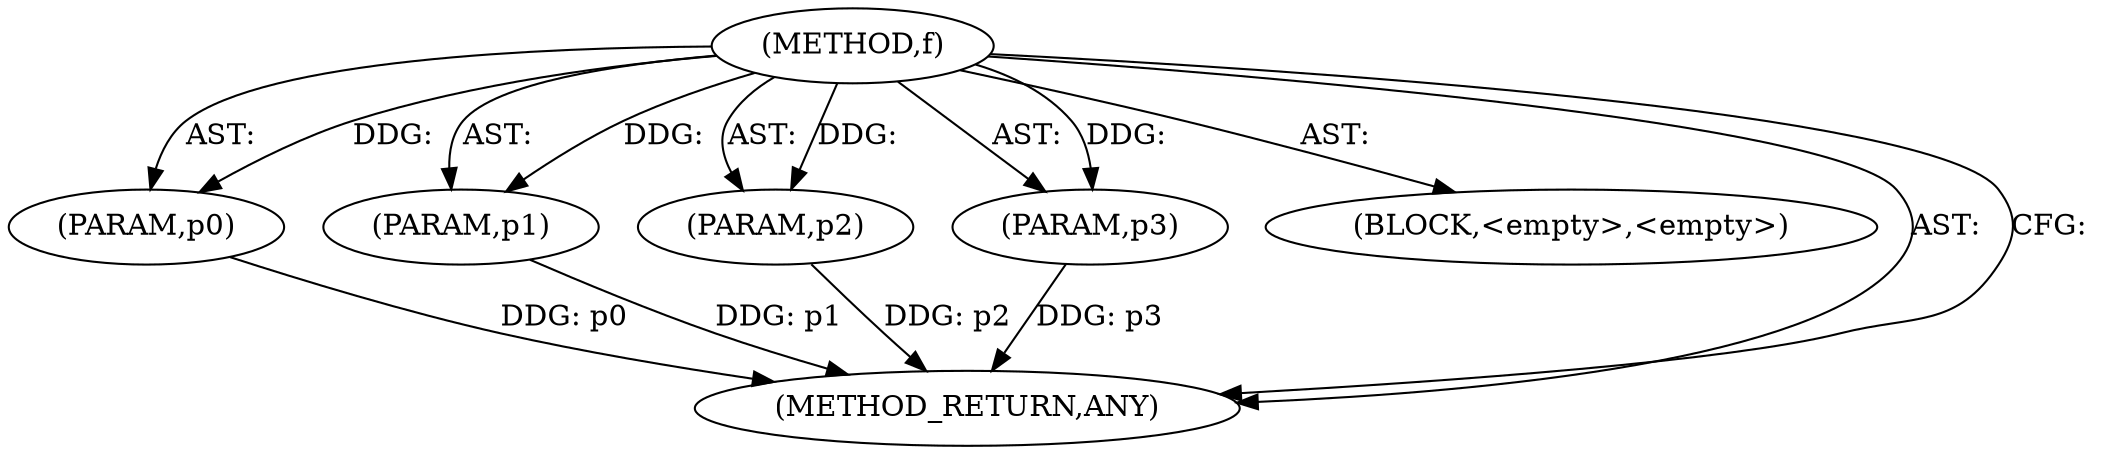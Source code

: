 digraph "f" {  
"133" [label = <(METHOD,f)> ]
"134" [label = <(PARAM,p0)> ]
"135" [label = <(PARAM,p1)> ]
"136" [label = <(PARAM,p2)> ]
"137" [label = <(PARAM,p3)> ]
"138" [label = <(BLOCK,&lt;empty&gt;,&lt;empty&gt;)> ]
"139" [label = <(METHOD_RETURN,ANY)> ]
  "133" -> "134"  [ label = "AST: "] 
  "133" -> "135"  [ label = "AST: "] 
  "133" -> "138"  [ label = "AST: "] 
  "133" -> "136"  [ label = "AST: "] 
  "133" -> "139"  [ label = "AST: "] 
  "133" -> "137"  [ label = "AST: "] 
  "133" -> "139"  [ label = "CFG: "] 
  "134" -> "139"  [ label = "DDG: p0"] 
  "135" -> "139"  [ label = "DDG: p1"] 
  "136" -> "139"  [ label = "DDG: p2"] 
  "137" -> "139"  [ label = "DDG: p3"] 
  "133" -> "134"  [ label = "DDG: "] 
  "133" -> "135"  [ label = "DDG: "] 
  "133" -> "136"  [ label = "DDG: "] 
  "133" -> "137"  [ label = "DDG: "] 
}
